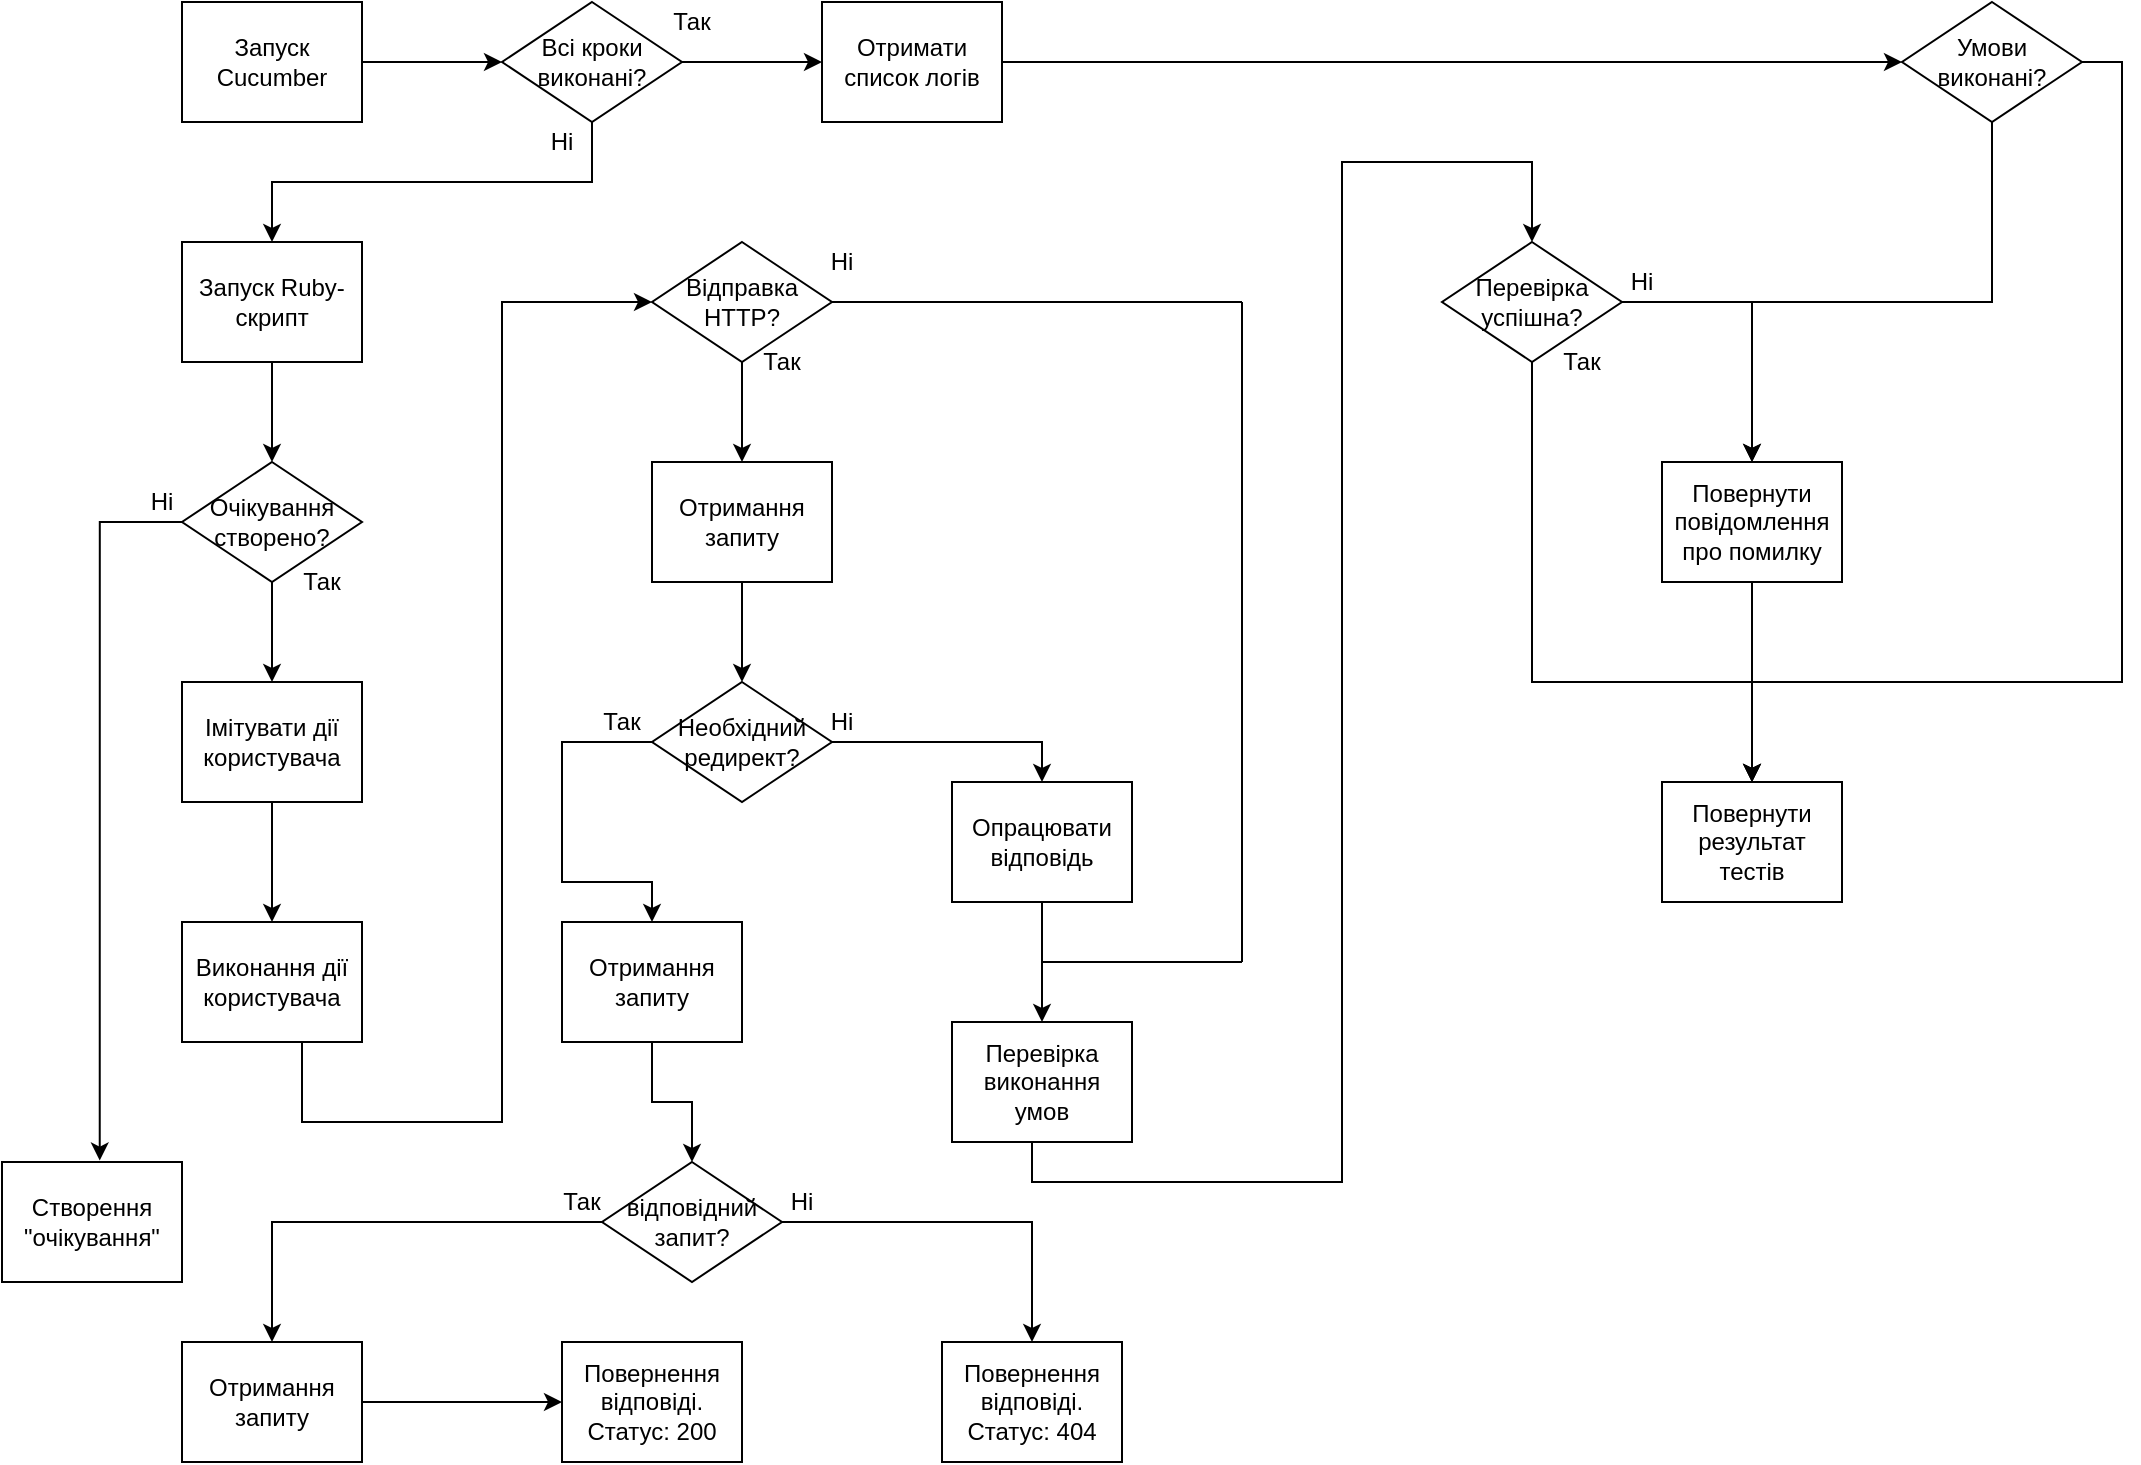 <mxfile version="14.7.0" type="github"><diagram id="78yLhjXGkwLxLWFBJxO2" name="Page-1"><mxGraphModel dx="1186" dy="739" grid="1" gridSize="10" guides="1" tooltips="1" connect="1" arrows="1" fold="1" page="1" pageScale="1" pageWidth="1169" pageHeight="827" math="0" shadow="0"><root><mxCell id="0"/><mxCell id="1" parent="0"/><mxCell id="mJ-RJMDIo1rUiJWmpwV8-1" value="Запуск Cucumber" style="rounded=0;whiteSpace=wrap;html=1;" vertex="1" parent="1"><mxGeometry x="110" y="40" width="90" height="60" as="geometry"/></mxCell><mxCell id="mJ-RJMDIo1rUiJWmpwV8-51" style="edgeStyle=orthogonalEdgeStyle;rounded=0;jumpSize=0;orthogonalLoop=1;jettySize=auto;html=1;exitX=1;exitY=0.5;exitDx=0;exitDy=0;entryX=0;entryY=0.5;entryDx=0;entryDy=0;" edge="1" parent="1" source="mJ-RJMDIo1rUiJWmpwV8-2" target="mJ-RJMDIo1rUiJWmpwV8-50"><mxGeometry relative="1" as="geometry"/></mxCell><mxCell id="mJ-RJMDIo1rUiJWmpwV8-58" style="edgeStyle=orthogonalEdgeStyle;rounded=0;jumpSize=0;orthogonalLoop=1;jettySize=auto;html=1;exitX=0.5;exitY=1;exitDx=0;exitDy=0;entryX=0.5;entryY=0;entryDx=0;entryDy=0;" edge="1" parent="1" source="mJ-RJMDIo1rUiJWmpwV8-2" target="mJ-RJMDIo1rUiJWmpwV8-3"><mxGeometry relative="1" as="geometry"/></mxCell><mxCell id="mJ-RJMDIo1rUiJWmpwV8-2" value="Всі кроки виконані?" style="rhombus;whiteSpace=wrap;html=1;" vertex="1" parent="1"><mxGeometry x="270" y="40" width="90" height="60" as="geometry"/></mxCell><mxCell id="mJ-RJMDIo1rUiJWmpwV8-16" value="" style="edgeStyle=none;rounded=0;jumpSize=0;orthogonalLoop=1;jettySize=auto;html=1;" edge="1" parent="1" source="mJ-RJMDIo1rUiJWmpwV8-3" target="mJ-RJMDIo1rUiJWmpwV8-4"><mxGeometry relative="1" as="geometry"/></mxCell><mxCell id="mJ-RJMDIo1rUiJWmpwV8-3" value="Запуск Ruby-скрипт" style="rounded=0;whiteSpace=wrap;html=1;" vertex="1" parent="1"><mxGeometry x="110" y="160" width="90" height="60" as="geometry"/></mxCell><mxCell id="mJ-RJMDIo1rUiJWmpwV8-17" value="" style="edgeStyle=none;rounded=0;jumpSize=0;orthogonalLoop=1;jettySize=auto;html=1;" edge="1" parent="1" source="mJ-RJMDIo1rUiJWmpwV8-4" target="mJ-RJMDIo1rUiJWmpwV8-5"><mxGeometry relative="1" as="geometry"/></mxCell><mxCell id="mJ-RJMDIo1rUiJWmpwV8-62" style="edgeStyle=orthogonalEdgeStyle;rounded=0;jumpSize=0;orthogonalLoop=1;jettySize=auto;html=1;entryX=0.543;entryY=-0.012;entryDx=0;entryDy=0;entryPerimeter=0;" edge="1" parent="1" source="mJ-RJMDIo1rUiJWmpwV8-4" target="mJ-RJMDIo1rUiJWmpwV8-19"><mxGeometry relative="1" as="geometry"><Array as="points"><mxPoint x="69" y="300"/></Array></mxGeometry></mxCell><mxCell id="mJ-RJMDIo1rUiJWmpwV8-4" value="Очікування створено?" style="rhombus;whiteSpace=wrap;html=1;" vertex="1" parent="1"><mxGeometry x="110" y="270" width="90" height="60" as="geometry"/></mxCell><mxCell id="mJ-RJMDIo1rUiJWmpwV8-18" value="" style="edgeStyle=none;rounded=0;jumpSize=0;orthogonalLoop=1;jettySize=auto;html=1;" edge="1" parent="1" source="mJ-RJMDIo1rUiJWmpwV8-5" target="mJ-RJMDIo1rUiJWmpwV8-6"><mxGeometry relative="1" as="geometry"/></mxCell><mxCell id="mJ-RJMDIo1rUiJWmpwV8-5" value="Імітувати дії користувача" style="rounded=0;whiteSpace=wrap;html=1;" vertex="1" parent="1"><mxGeometry x="110" y="380" width="90" height="60" as="geometry"/></mxCell><mxCell id="mJ-RJMDIo1rUiJWmpwV8-21" style="edgeStyle=orthogonalEdgeStyle;rounded=0;jumpSize=0;orthogonalLoop=1;jettySize=auto;html=1;entryX=0;entryY=0.5;entryDx=0;entryDy=0;" edge="1" parent="1" source="mJ-RJMDIo1rUiJWmpwV8-6" target="mJ-RJMDIo1rUiJWmpwV8-7"><mxGeometry relative="1" as="geometry"><mxPoint x="300" y="190" as="targetPoint"/><Array as="points"><mxPoint x="170" y="600"/><mxPoint x="270" y="600"/><mxPoint x="270" y="190"/></Array></mxGeometry></mxCell><mxCell id="mJ-RJMDIo1rUiJWmpwV8-6" value="Виконання дії користувача" style="rounded=0;whiteSpace=wrap;html=1;" vertex="1" parent="1"><mxGeometry x="110" y="500" width="90" height="60" as="geometry"/></mxCell><mxCell id="mJ-RJMDIo1rUiJWmpwV8-23" style="edgeStyle=none;rounded=0;jumpSize=0;orthogonalLoop=1;jettySize=auto;html=1;entryX=0.5;entryY=0;entryDx=0;entryDy=0;" edge="1" parent="1" source="mJ-RJMDIo1rUiJWmpwV8-7" target="mJ-RJMDIo1rUiJWmpwV8-22"><mxGeometry relative="1" as="geometry"/></mxCell><mxCell id="mJ-RJMDIo1rUiJWmpwV8-7" value="Відправка HTTP?" style="rhombus;whiteSpace=wrap;html=1;" vertex="1" parent="1"><mxGeometry x="345" y="160" width="90" height="60" as="geometry"/></mxCell><mxCell id="mJ-RJMDIo1rUiJWmpwV8-9" value="" style="endArrow=classic;html=1;exitX=1;exitY=0.5;exitDx=0;exitDy=0;entryX=0;entryY=0.5;entryDx=0;entryDy=0;" edge="1" parent="1" source="mJ-RJMDIo1rUiJWmpwV8-1" target="mJ-RJMDIo1rUiJWmpwV8-2"><mxGeometry width="50" height="50" relative="1" as="geometry"><mxPoint x="540" y="420" as="sourcePoint"/><mxPoint x="590" y="370" as="targetPoint"/></mxGeometry></mxCell><mxCell id="mJ-RJMDIo1rUiJWmpwV8-19" value="Створення &quot;очікування&quot;" style="rounded=0;whiteSpace=wrap;html=1;" vertex="1" parent="1"><mxGeometry x="20" y="620" width="90" height="60" as="geometry"/></mxCell><mxCell id="mJ-RJMDIo1rUiJWmpwV8-25" value="" style="edgeStyle=none;rounded=0;jumpSize=0;orthogonalLoop=1;jettySize=auto;html=1;" edge="1" parent="1" source="mJ-RJMDIo1rUiJWmpwV8-22" target="mJ-RJMDIo1rUiJWmpwV8-24"><mxGeometry relative="1" as="geometry"/></mxCell><mxCell id="mJ-RJMDIo1rUiJWmpwV8-22" value="Отримання запиту" style="rounded=0;whiteSpace=wrap;html=1;" vertex="1" parent="1"><mxGeometry x="345" y="270" width="90" height="60" as="geometry"/></mxCell><mxCell id="mJ-RJMDIo1rUiJWmpwV8-27" style="edgeStyle=orthogonalEdgeStyle;rounded=0;jumpSize=0;orthogonalLoop=1;jettySize=auto;html=1;exitX=0;exitY=0.5;exitDx=0;exitDy=0;entryX=0.5;entryY=0;entryDx=0;entryDy=0;" edge="1" parent="1" source="mJ-RJMDIo1rUiJWmpwV8-24" target="mJ-RJMDIo1rUiJWmpwV8-26"><mxGeometry relative="1" as="geometry"><Array as="points"><mxPoint x="300" y="410"/><mxPoint x="300" y="480"/><mxPoint x="345" y="480"/></Array></mxGeometry></mxCell><mxCell id="mJ-RJMDIo1rUiJWmpwV8-35" style="edgeStyle=orthogonalEdgeStyle;rounded=0;jumpSize=0;orthogonalLoop=1;jettySize=auto;html=1;entryX=0.5;entryY=0;entryDx=0;entryDy=0;" edge="1" parent="1" source="mJ-RJMDIo1rUiJWmpwV8-24" target="mJ-RJMDIo1rUiJWmpwV8-34"><mxGeometry relative="1" as="geometry"/></mxCell><mxCell id="mJ-RJMDIo1rUiJWmpwV8-24" value="Необхідний редирект?" style="rhombus;whiteSpace=wrap;html=1;" vertex="1" parent="1"><mxGeometry x="345" y="380" width="90" height="60" as="geometry"/></mxCell><mxCell id="mJ-RJMDIo1rUiJWmpwV8-29" value="" style="edgeStyle=orthogonalEdgeStyle;rounded=0;jumpSize=0;orthogonalLoop=1;jettySize=auto;html=1;" edge="1" parent="1" source="mJ-RJMDIo1rUiJWmpwV8-26" target="mJ-RJMDIo1rUiJWmpwV8-28"><mxGeometry relative="1" as="geometry"/></mxCell><mxCell id="mJ-RJMDIo1rUiJWmpwV8-26" value="Отримання запиту" style="rounded=0;whiteSpace=wrap;html=1;" vertex="1" parent="1"><mxGeometry x="300" y="500" width="90" height="60" as="geometry"/></mxCell><mxCell id="mJ-RJMDIo1rUiJWmpwV8-31" style="edgeStyle=orthogonalEdgeStyle;rounded=0;jumpSize=0;orthogonalLoop=1;jettySize=auto;html=1;entryX=0.5;entryY=0;entryDx=0;entryDy=0;" edge="1" parent="1" source="mJ-RJMDIo1rUiJWmpwV8-28" target="mJ-RJMDIo1rUiJWmpwV8-30"><mxGeometry relative="1" as="geometry"/></mxCell><mxCell id="mJ-RJMDIo1rUiJWmpwV8-39" style="edgeStyle=orthogonalEdgeStyle;rounded=0;jumpSize=0;orthogonalLoop=1;jettySize=auto;html=1;entryX=0.5;entryY=0;entryDx=0;entryDy=0;" edge="1" parent="1" source="mJ-RJMDIo1rUiJWmpwV8-28" target="mJ-RJMDIo1rUiJWmpwV8-38"><mxGeometry relative="1" as="geometry"/></mxCell><mxCell id="mJ-RJMDIo1rUiJWmpwV8-28" value="відповідний запит?" style="rhombus;whiteSpace=wrap;html=1;" vertex="1" parent="1"><mxGeometry x="320" y="620" width="90" height="60" as="geometry"/></mxCell><mxCell id="mJ-RJMDIo1rUiJWmpwV8-33" style="edgeStyle=orthogonalEdgeStyle;rounded=0;jumpSize=0;orthogonalLoop=1;jettySize=auto;html=1;entryX=0;entryY=0.5;entryDx=0;entryDy=0;" edge="1" parent="1" source="mJ-RJMDIo1rUiJWmpwV8-30" target="mJ-RJMDIo1rUiJWmpwV8-32"><mxGeometry relative="1" as="geometry"/></mxCell><mxCell id="mJ-RJMDIo1rUiJWmpwV8-30" value="Отримання запиту" style="rounded=0;whiteSpace=wrap;html=1;" vertex="1" parent="1"><mxGeometry x="110" y="710" width="90" height="60" as="geometry"/></mxCell><mxCell id="mJ-RJMDIo1rUiJWmpwV8-32" value="Повернення відповіді. Статус: 200" style="rounded=0;whiteSpace=wrap;html=1;" vertex="1" parent="1"><mxGeometry x="300" y="710" width="90" height="60" as="geometry"/></mxCell><mxCell id="mJ-RJMDIo1rUiJWmpwV8-37" value="" style="edgeStyle=none;rounded=0;jumpSize=0;orthogonalLoop=1;jettySize=auto;html=1;" edge="1" parent="1" source="mJ-RJMDIo1rUiJWmpwV8-34" target="mJ-RJMDIo1rUiJWmpwV8-36"><mxGeometry relative="1" as="geometry"><Array as="points"><mxPoint x="540" y="520"/></Array></mxGeometry></mxCell><mxCell id="mJ-RJMDIo1rUiJWmpwV8-34" value="Опрацювати відповідь" style="rounded=0;whiteSpace=wrap;html=1;" vertex="1" parent="1"><mxGeometry x="495" y="430" width="90" height="60" as="geometry"/></mxCell><mxCell id="mJ-RJMDIo1rUiJWmpwV8-45" style="edgeStyle=orthogonalEdgeStyle;rounded=0;jumpSize=0;orthogonalLoop=1;jettySize=auto;html=1;entryX=0.5;entryY=0;entryDx=0;entryDy=0;" edge="1" parent="1" source="mJ-RJMDIo1rUiJWmpwV8-36" target="mJ-RJMDIo1rUiJWmpwV8-44"><mxGeometry relative="1" as="geometry"><mxPoint x="890" y="140" as="targetPoint"/><Array as="points"><mxPoint x="535" y="630"/><mxPoint x="690" y="630"/><mxPoint x="690" y="120"/><mxPoint x="785" y="120"/></Array></mxGeometry></mxCell><mxCell id="mJ-RJMDIo1rUiJWmpwV8-36" value="Перевірка виконання умов" style="rounded=0;whiteSpace=wrap;html=1;" vertex="1" parent="1"><mxGeometry x="495" y="550" width="90" height="60" as="geometry"/></mxCell><mxCell id="mJ-RJMDIo1rUiJWmpwV8-38" value="Повернення відповіді. Статус: 404" style="rounded=0;whiteSpace=wrap;html=1;" vertex="1" parent="1"><mxGeometry x="490" y="710" width="90" height="60" as="geometry"/></mxCell><mxCell id="mJ-RJMDIo1rUiJWmpwV8-59" style="edgeStyle=orthogonalEdgeStyle;rounded=0;jumpSize=0;orthogonalLoop=1;jettySize=auto;html=1;exitX=1;exitY=0.5;exitDx=0;exitDy=0;entryX=0.5;entryY=0;entryDx=0;entryDy=0;" edge="1" parent="1" source="mJ-RJMDIo1rUiJWmpwV8-44" target="mJ-RJMDIo1rUiJWmpwV8-46"><mxGeometry relative="1" as="geometry"/></mxCell><mxCell id="mJ-RJMDIo1rUiJWmpwV8-80" style="edgeStyle=orthogonalEdgeStyle;rounded=0;jumpSize=0;orthogonalLoop=1;jettySize=auto;html=1;exitX=0.5;exitY=1;exitDx=0;exitDy=0;entryX=0.5;entryY=0;entryDx=0;entryDy=0;" edge="1" parent="1" source="mJ-RJMDIo1rUiJWmpwV8-44" target="mJ-RJMDIo1rUiJWmpwV8-48"><mxGeometry relative="1" as="geometry"><Array as="points"><mxPoint x="785" y="380"/><mxPoint x="895" y="380"/></Array></mxGeometry></mxCell><mxCell id="mJ-RJMDIo1rUiJWmpwV8-44" value="Перевірка успішна?" style="rhombus;whiteSpace=wrap;html=1;" vertex="1" parent="1"><mxGeometry x="740" y="160" width="90" height="60" as="geometry"/></mxCell><mxCell id="mJ-RJMDIo1rUiJWmpwV8-49" style="edgeStyle=orthogonalEdgeStyle;rounded=0;jumpSize=0;orthogonalLoop=1;jettySize=auto;html=1;exitX=0.5;exitY=1;exitDx=0;exitDy=0;entryX=0.5;entryY=0;entryDx=0;entryDy=0;" edge="1" parent="1" source="mJ-RJMDIo1rUiJWmpwV8-46" target="mJ-RJMDIo1rUiJWmpwV8-48"><mxGeometry relative="1" as="geometry"><Array as="points"><mxPoint x="895" y="400"/><mxPoint x="895" y="400"/></Array></mxGeometry></mxCell><mxCell id="mJ-RJMDIo1rUiJWmpwV8-46" value="Повернути повідомлення про помилку" style="rounded=0;whiteSpace=wrap;html=1;" vertex="1" parent="1"><mxGeometry x="850" y="270" width="90" height="60" as="geometry"/></mxCell><mxCell id="mJ-RJMDIo1rUiJWmpwV8-48" value="Повернути результат тестів" style="rounded=0;whiteSpace=wrap;html=1;" vertex="1" parent="1"><mxGeometry x="850" y="430" width="90" height="60" as="geometry"/></mxCell><mxCell id="mJ-RJMDIo1rUiJWmpwV8-53" style="edgeStyle=orthogonalEdgeStyle;rounded=0;jumpSize=0;orthogonalLoop=1;jettySize=auto;html=1;exitX=1;exitY=0.5;exitDx=0;exitDy=0;entryX=0;entryY=0.5;entryDx=0;entryDy=0;" edge="1" parent="1" source="mJ-RJMDIo1rUiJWmpwV8-50" target="mJ-RJMDIo1rUiJWmpwV8-52"><mxGeometry relative="1" as="geometry"/></mxCell><mxCell id="mJ-RJMDIo1rUiJWmpwV8-50" value="Отримати список логів" style="rounded=0;whiteSpace=wrap;html=1;" vertex="1" parent="1"><mxGeometry x="430" y="40" width="90" height="60" as="geometry"/></mxCell><mxCell id="mJ-RJMDIo1rUiJWmpwV8-55" style="edgeStyle=orthogonalEdgeStyle;rounded=0;jumpSize=0;orthogonalLoop=1;jettySize=auto;html=1;exitX=1;exitY=0.5;exitDx=0;exitDy=0;" edge="1" parent="1" source="mJ-RJMDIo1rUiJWmpwV8-52" target="mJ-RJMDIo1rUiJWmpwV8-48"><mxGeometry relative="1" as="geometry"><mxPoint x="910" y="380" as="targetPoint"/><Array as="points"><mxPoint x="1080" y="70"/><mxPoint x="1080" y="380"/><mxPoint x="895" y="380"/></Array></mxGeometry></mxCell><mxCell id="mJ-RJMDIo1rUiJWmpwV8-60" style="edgeStyle=orthogonalEdgeStyle;rounded=0;jumpSize=0;orthogonalLoop=1;jettySize=auto;html=1;entryX=0.5;entryY=0;entryDx=0;entryDy=0;" edge="1" parent="1" source="mJ-RJMDIo1rUiJWmpwV8-52" target="mJ-RJMDIo1rUiJWmpwV8-46"><mxGeometry relative="1" as="geometry"><mxPoint x="1000" y="240" as="targetPoint"/><Array as="points"><mxPoint x="1015" y="190"/><mxPoint x="895" y="190"/></Array></mxGeometry></mxCell><mxCell id="mJ-RJMDIo1rUiJWmpwV8-52" value="Умови виконані?" style="rhombus;whiteSpace=wrap;html=1;" vertex="1" parent="1"><mxGeometry x="970" y="40" width="90" height="60" as="geometry"/></mxCell><mxCell id="mJ-RJMDIo1rUiJWmpwV8-64" value="" style="endArrow=none;html=1;entryX=1;entryY=0.5;entryDx=0;entryDy=0;" edge="1" parent="1" target="mJ-RJMDIo1rUiJWmpwV8-7"><mxGeometry width="50" height="50" relative="1" as="geometry"><mxPoint x="640" y="190" as="sourcePoint"/><mxPoint x="470" y="300" as="targetPoint"/></mxGeometry></mxCell><mxCell id="mJ-RJMDIo1rUiJWmpwV8-65" value="" style="endArrow=none;html=1;" edge="1" parent="1"><mxGeometry width="50" height="50" relative="1" as="geometry"><mxPoint x="540" y="520" as="sourcePoint"/><mxPoint x="640" y="520" as="targetPoint"/></mxGeometry></mxCell><mxCell id="mJ-RJMDIo1rUiJWmpwV8-66" value="" style="endArrow=none;html=1;" edge="1" parent="1"><mxGeometry width="50" height="50" relative="1" as="geometry"><mxPoint x="640" y="520" as="sourcePoint"/><mxPoint x="640" y="190" as="targetPoint"/></mxGeometry></mxCell><mxCell id="mJ-RJMDIo1rUiJWmpwV8-67" value="Так" style="text;html=1;strokeColor=none;fillColor=none;align=center;verticalAlign=middle;whiteSpace=wrap;rounded=0;" vertex="1" parent="1"><mxGeometry x="345" y="40" width="40" height="20" as="geometry"/></mxCell><mxCell id="mJ-RJMDIo1rUiJWmpwV8-68" value="Ні" style="text;html=1;strokeColor=none;fillColor=none;align=center;verticalAlign=middle;whiteSpace=wrap;rounded=0;" vertex="1" parent="1"><mxGeometry x="280" y="100" width="40" height="20" as="geometry"/></mxCell><mxCell id="mJ-RJMDIo1rUiJWmpwV8-69" value="Так" style="text;html=1;strokeColor=none;fillColor=none;align=center;verticalAlign=middle;whiteSpace=wrap;rounded=0;" vertex="1" parent="1"><mxGeometry x="160" y="320" width="40" height="20" as="geometry"/></mxCell><mxCell id="mJ-RJMDIo1rUiJWmpwV8-70" value="Ні" style="text;html=1;strokeColor=none;fillColor=none;align=center;verticalAlign=middle;whiteSpace=wrap;rounded=0;" vertex="1" parent="1"><mxGeometry x="80" y="280" width="40" height="20" as="geometry"/></mxCell><mxCell id="mJ-RJMDIo1rUiJWmpwV8-71" value="Ні" style="text;html=1;strokeColor=none;fillColor=none;align=center;verticalAlign=middle;whiteSpace=wrap;rounded=0;" vertex="1" parent="1"><mxGeometry x="420" y="160" width="40" height="20" as="geometry"/></mxCell><mxCell id="mJ-RJMDIo1rUiJWmpwV8-72" value="Так" style="text;html=1;strokeColor=none;fillColor=none;align=center;verticalAlign=middle;whiteSpace=wrap;rounded=0;" vertex="1" parent="1"><mxGeometry x="390" y="210" width="40" height="20" as="geometry"/></mxCell><mxCell id="mJ-RJMDIo1rUiJWmpwV8-73" value="Так" style="text;html=1;strokeColor=none;fillColor=none;align=center;verticalAlign=middle;whiteSpace=wrap;rounded=0;" vertex="1" parent="1"><mxGeometry x="310" y="390" width="40" height="20" as="geometry"/></mxCell><mxCell id="mJ-RJMDIo1rUiJWmpwV8-75" value="Ні" style="text;html=1;strokeColor=none;fillColor=none;align=center;verticalAlign=middle;whiteSpace=wrap;rounded=0;" vertex="1" parent="1"><mxGeometry x="420" y="390" width="40" height="20" as="geometry"/></mxCell><mxCell id="mJ-RJMDIo1rUiJWmpwV8-76" value="Ні" style="text;html=1;strokeColor=none;fillColor=none;align=center;verticalAlign=middle;whiteSpace=wrap;rounded=0;" vertex="1" parent="1"><mxGeometry x="400" y="630" width="40" height="20" as="geometry"/></mxCell><mxCell id="mJ-RJMDIo1rUiJWmpwV8-77" value="Так" style="text;html=1;strokeColor=none;fillColor=none;align=center;verticalAlign=middle;whiteSpace=wrap;rounded=0;" vertex="1" parent="1"><mxGeometry x="290" y="630" width="40" height="20" as="geometry"/></mxCell><mxCell id="mJ-RJMDIo1rUiJWmpwV8-78" value="Ні" style="text;html=1;strokeColor=none;fillColor=none;align=center;verticalAlign=middle;whiteSpace=wrap;rounded=0;" vertex="1" parent="1"><mxGeometry x="820" y="170" width="40" height="20" as="geometry"/></mxCell><mxCell id="mJ-RJMDIo1rUiJWmpwV8-81" value="Так" style="text;html=1;strokeColor=none;fillColor=none;align=center;verticalAlign=middle;whiteSpace=wrap;rounded=0;" vertex="1" parent="1"><mxGeometry x="790" y="210" width="40" height="20" as="geometry"/></mxCell></root></mxGraphModel></diagram></mxfile>